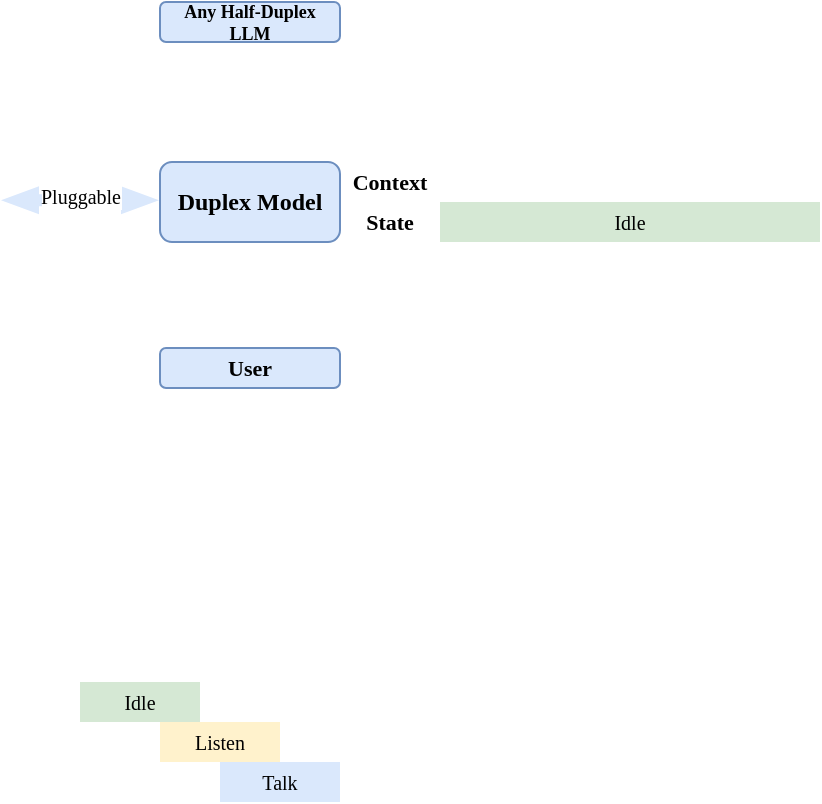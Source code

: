 <mxfile version="26.0.11">
  <diagram name="第 1 页" id="Wgpo2z5KQU_UvKr207dG">
    <mxGraphModel dx="950" dy="685" grid="1" gridSize="10" guides="1" tooltips="1" connect="1" arrows="1" fold="1" page="1" pageScale="1" pageWidth="1169" pageHeight="827" math="0" shadow="0">
      <root>
        <mxCell id="0" />
        <mxCell id="1" parent="0" />
        <mxCell id="Il0opDdOFkqLLMlfTNy--44" value="" style="shape=flexArrow;endArrow=classic;startArrow=classic;html=1;rounded=0;fillColor=#dae8fc;strokeColor=none;align=center;arcSize=16;width=6;startWidth=7;endWidth=7;" edge="1" parent="1">
          <mxGeometry width="100" height="100" relative="1" as="geometry">
            <mxPoint y="339.13" as="sourcePoint" />
            <mxPoint x="80" y="339.13" as="targetPoint" />
          </mxGeometry>
        </mxCell>
        <mxCell id="Il0opDdOFkqLLMlfTNy--45" value="Pluggable" style="edgeLabel;html=1;align=center;verticalAlign=middle;resizable=0;points=[];fontSize=10;fontFamily=Times New Roman;spacing=0;" vertex="1" connectable="0" parent="Il0opDdOFkqLLMlfTNy--44">
          <mxGeometry relative="1" as="geometry">
            <mxPoint y="-2" as="offset" />
          </mxGeometry>
        </mxCell>
        <mxCell id="Il0opDdOFkqLLMlfTNy--1" value="&lt;font face=&quot;Times New Roman&quot;&gt;Any Half-Duplex LLM&lt;/font&gt;" style="rounded=1;whiteSpace=wrap;html=1;fontSize=9;fillColor=#dae8fc;strokeColor=#6c8ebf;fontStyle=1" vertex="1" parent="1">
          <mxGeometry x="80" y="240" width="90" height="20" as="geometry" />
        </mxCell>
        <mxCell id="Il0opDdOFkqLLMlfTNy--2" value="&lt;font face=&quot;Times New Roman&quot;&gt;Duplex Model&lt;/font&gt;" style="rounded=1;whiteSpace=wrap;html=1;fontSize=12;fillColor=#dae8fc;strokeColor=#6c8ebf;glass=0;shadow=0;comic=0;enumerate=0;fontStyle=1" vertex="1" parent="1">
          <mxGeometry x="80" y="320" width="90" height="40" as="geometry" />
        </mxCell>
        <mxCell id="Il0opDdOFkqLLMlfTNy--3" value="&lt;font face=&quot;Times New Roman&quot;&gt;User&lt;/font&gt;" style="rounded=1;whiteSpace=wrap;html=1;fontSize=11;fillColor=#dae8fc;strokeColor=#6c8ebf;fontStyle=1" vertex="1" parent="1">
          <mxGeometry x="80" y="413" width="90" height="20" as="geometry" />
        </mxCell>
        <mxCell id="Il0opDdOFkqLLMlfTNy--6" value="Idle" style="rounded=0;whiteSpace=wrap;html=1;strokeColor=none;fillColor=#d5e8d4;fontSize=10;fontFamily=Times New Roman;" vertex="1" parent="1">
          <mxGeometry x="220" y="340" width="190" height="20" as="geometry" />
        </mxCell>
        <mxCell id="Il0opDdOFkqLLMlfTNy--38" value="State" style="text;html=1;align=center;verticalAlign=middle;whiteSpace=wrap;rounded=0;fontSize=11;fontFamily=Times New Roman;fontStyle=1" vertex="1" parent="1">
          <mxGeometry x="180" y="340" width="30" height="20" as="geometry" />
        </mxCell>
        <mxCell id="Il0opDdOFkqLLMlfTNy--41" value="Idle" style="rounded=0;whiteSpace=wrap;html=1;strokeColor=none;fillColor=#d5e8d4;fontSize=10;fontFamily=Times New Roman;" vertex="1" parent="1">
          <mxGeometry x="40" y="580" width="60" height="20" as="geometry" />
        </mxCell>
        <mxCell id="Il0opDdOFkqLLMlfTNy--42" value="Listen" style="rounded=0;whiteSpace=wrap;html=1;strokeColor=none;fillColor=#fff2cc;fontSize=10;fontFamily=Times New Roman;" vertex="1" parent="1">
          <mxGeometry x="80" y="600" width="60" height="20" as="geometry" />
        </mxCell>
        <mxCell id="Il0opDdOFkqLLMlfTNy--43" value="Talk" style="rounded=0;whiteSpace=wrap;html=1;strokeColor=none;fillColor=#dae8fc;fontSize=10;fontFamily=Times New Roman;" vertex="1" parent="1">
          <mxGeometry x="110" y="620" width="60" height="20" as="geometry" />
        </mxCell>
        <mxCell id="Il0opDdOFkqLLMlfTNy--48" value="Context" style="text;html=1;align=center;verticalAlign=middle;whiteSpace=wrap;rounded=0;fontSize=11;fontFamily=Times New Roman;fontStyle=1" vertex="1" parent="1">
          <mxGeometry x="170" y="320" width="50" height="20" as="geometry" />
        </mxCell>
      </root>
    </mxGraphModel>
  </diagram>
</mxfile>
